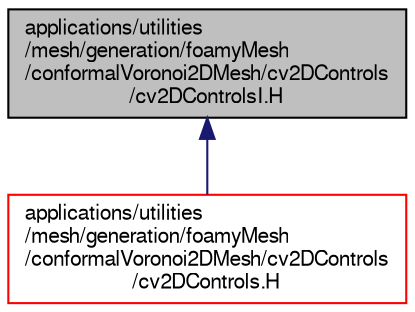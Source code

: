 digraph "applications/utilities/mesh/generation/foamyMesh/conformalVoronoi2DMesh/cv2DControls/cv2DControlsI.H"
{
  bgcolor="transparent";
  edge [fontname="FreeSans",fontsize="10",labelfontname="FreeSans",labelfontsize="10"];
  node [fontname="FreeSans",fontsize="10",shape=record];
  Node1 [label="applications/utilities\l/mesh/generation/foamyMesh\l/conformalVoronoi2DMesh/cv2DControls\l/cv2DControlsI.H",height=0.2,width=0.4,color="black", fillcolor="grey75", style="filled" fontcolor="black"];
  Node1 -> Node2 [dir="back",color="midnightblue",fontsize="10",style="solid",fontname="FreeSans"];
  Node2 [label="applications/utilities\l/mesh/generation/foamyMesh\l/conformalVoronoi2DMesh/cv2DControls\l/cv2DControls.H",height=0.2,width=0.4,color="red",URL="$a03583.html"];
}
